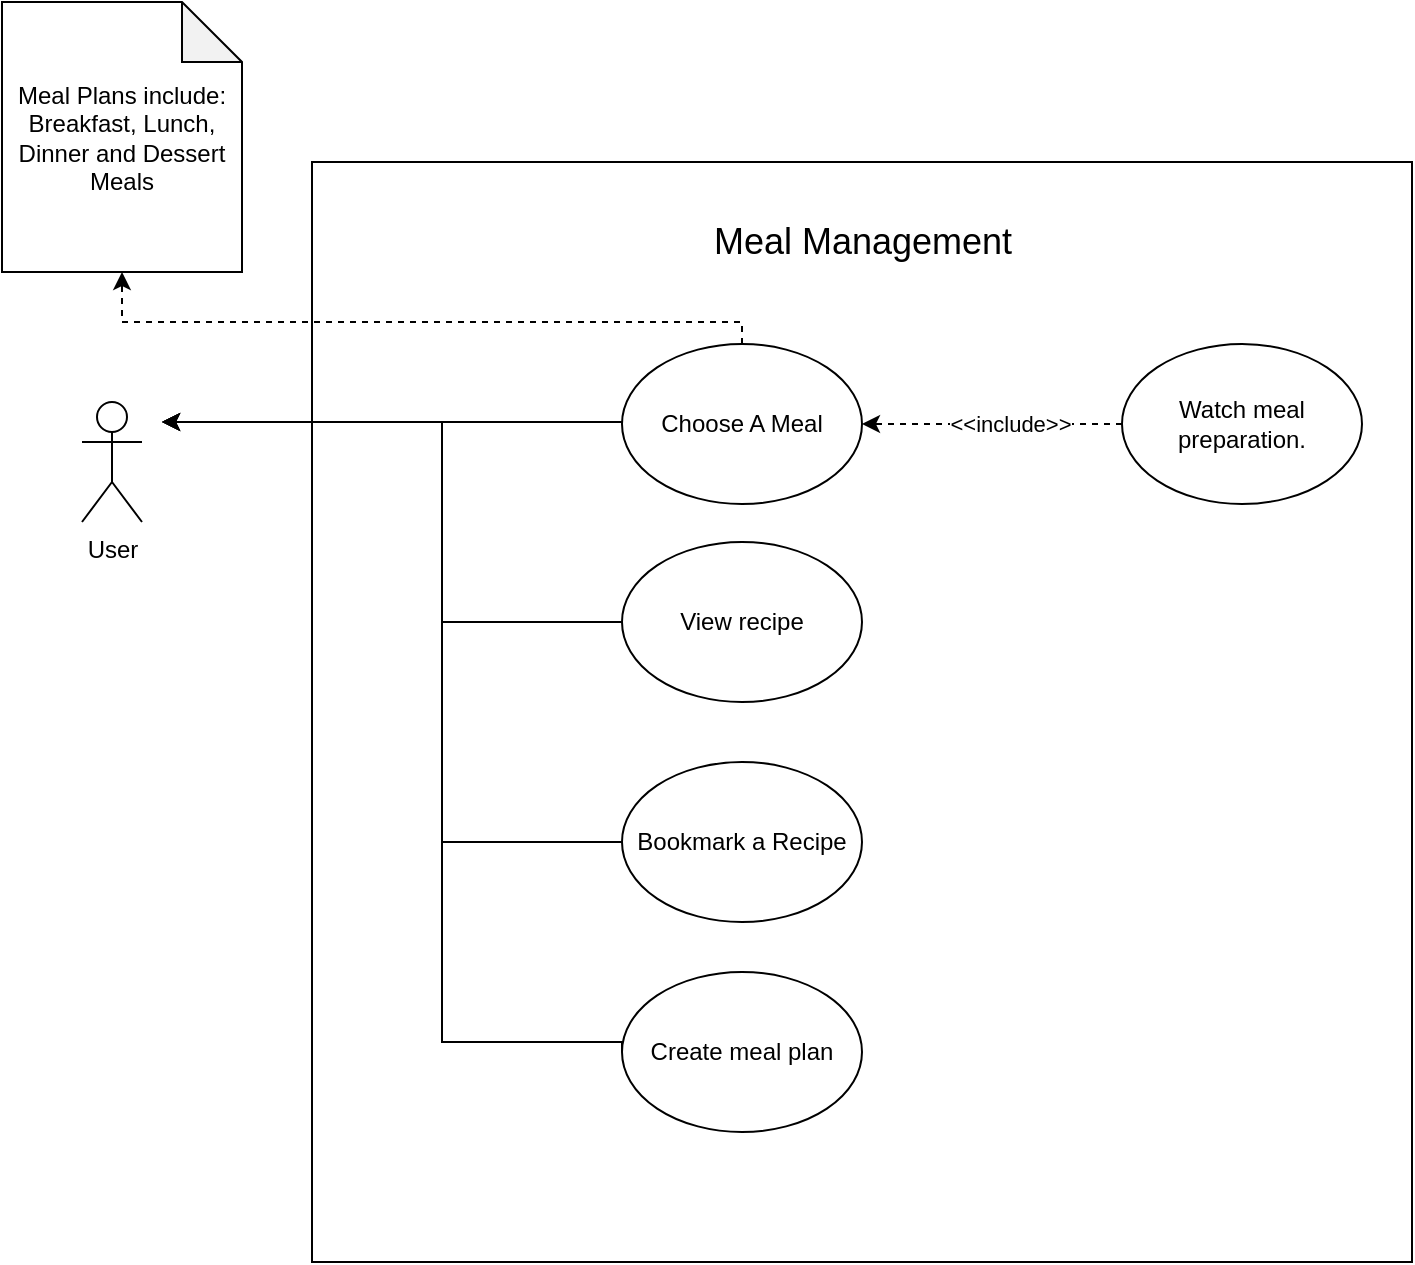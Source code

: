 <mxfile version="17.2.2" type="github">
  <diagram id="_0zbhSiaQcW8eoYGaH8a" name="Page-1">
    <mxGraphModel dx="755" dy="375" grid="1" gridSize="10" guides="1" tooltips="1" connect="1" arrows="1" fold="1" page="1" pageScale="1" pageWidth="827" pageHeight="1169" math="0" shadow="0">
      <root>
        <mxCell id="0" />
        <mxCell id="1" parent="0" />
        <mxCell id="kI7Ht498mfInv19REZDN-1" value="" style="whiteSpace=wrap;html=1;aspect=fixed;" vertex="1" parent="1">
          <mxGeometry x="195" y="100" width="550" height="550" as="geometry" />
        </mxCell>
        <mxCell id="kI7Ht498mfInv19REZDN-2" value="User" style="shape=umlActor;verticalLabelPosition=bottom;verticalAlign=top;html=1;outlineConnect=0;" vertex="1" parent="1">
          <mxGeometry x="80" y="220" width="30" height="60" as="geometry" />
        </mxCell>
        <mxCell id="kI7Ht498mfInv19REZDN-3" style="edgeStyle=orthogonalEdgeStyle;rounded=0;orthogonalLoop=1;jettySize=auto;html=1;exitX=0;exitY=0.5;exitDx=0;exitDy=0;" edge="1" parent="1">
          <mxGeometry relative="1" as="geometry">
            <mxPoint x="120" y="230" as="targetPoint" />
            <mxPoint x="420" y="230.0" as="sourcePoint" />
            <Array as="points">
              <mxPoint x="180" y="230" />
              <mxPoint x="180" y="230" />
            </Array>
          </mxGeometry>
        </mxCell>
        <mxCell id="kI7Ht498mfInv19REZDN-22" style="edgeStyle=orthogonalEdgeStyle;rounded=0;orthogonalLoop=1;jettySize=auto;html=1;exitX=0.5;exitY=0;exitDx=0;exitDy=0;entryX=0.5;entryY=1;entryDx=0;entryDy=0;entryPerimeter=0;dashed=1;" edge="1" parent="1" source="kI7Ht498mfInv19REZDN-4" target="kI7Ht498mfInv19REZDN-20">
          <mxGeometry relative="1" as="geometry">
            <Array as="points">
              <mxPoint x="410" y="180" />
              <mxPoint x="100" y="180" />
            </Array>
          </mxGeometry>
        </mxCell>
        <mxCell id="kI7Ht498mfInv19REZDN-4" value="Choose A Meal" style="ellipse;whiteSpace=wrap;html=1;" vertex="1" parent="1">
          <mxGeometry x="350" y="191" width="120" height="80" as="geometry" />
        </mxCell>
        <mxCell id="kI7Ht498mfInv19REZDN-5" value="&lt;font style=&quot;font-size: 18px&quot;&gt;Meal Management&lt;/font&gt;" style="text;html=1;strokeColor=none;fillColor=none;align=center;verticalAlign=middle;whiteSpace=wrap;rounded=0;" vertex="1" parent="1">
          <mxGeometry x="379.75" y="125" width="180.5" height="30" as="geometry" />
        </mxCell>
        <mxCell id="kI7Ht498mfInv19REZDN-6" style="edgeStyle=orthogonalEdgeStyle;rounded=0;orthogonalLoop=1;jettySize=auto;html=1;exitX=0;exitY=0.5;exitDx=0;exitDy=0;" edge="1" parent="1" source="kI7Ht498mfInv19REZDN-31">
          <mxGeometry relative="1" as="geometry">
            <mxPoint x="120" y="230" as="targetPoint" />
            <Array as="points">
              <mxPoint x="260" y="440" />
              <mxPoint x="260" y="230" />
            </Array>
            <mxPoint x="350" y="430" as="sourcePoint" />
          </mxGeometry>
        </mxCell>
        <mxCell id="kI7Ht498mfInv19REZDN-8" style="edgeStyle=orthogonalEdgeStyle;rounded=0;orthogonalLoop=1;jettySize=auto;html=1;exitX=0;exitY=0.5;exitDx=0;exitDy=0;" edge="1" parent="1">
          <mxGeometry relative="1" as="geometry">
            <mxPoint x="120" y="230" as="targetPoint" />
            <Array as="points">
              <mxPoint x="260" y="330" />
              <mxPoint x="260" y="230" />
            </Array>
            <mxPoint x="420" y="330" as="sourcePoint" />
          </mxGeometry>
        </mxCell>
        <mxCell id="kI7Ht498mfInv19REZDN-9" value="View recipe" style="ellipse;whiteSpace=wrap;html=1;" vertex="1" parent="1">
          <mxGeometry x="350" y="290" width="120" height="80" as="geometry" />
        </mxCell>
        <mxCell id="kI7Ht498mfInv19REZDN-17" style="edgeStyle=orthogonalEdgeStyle;rounded=0;orthogonalLoop=1;jettySize=auto;html=1;exitX=0;exitY=0.5;exitDx=0;exitDy=0;" edge="1" parent="1" source="kI7Ht498mfInv19REZDN-36">
          <mxGeometry relative="1" as="geometry">
            <mxPoint x="120" y="230" as="targetPoint" />
            <Array as="points">
              <mxPoint x="350" y="540" />
              <mxPoint x="260" y="540" />
              <mxPoint x="260" y="230" />
            </Array>
            <mxPoint x="420" y="544" as="sourcePoint" />
          </mxGeometry>
        </mxCell>
        <mxCell id="kI7Ht498mfInv19REZDN-20" value="Meal Plans include:&lt;br&gt;Breakfast, Lunch, Dinner and Dessert Meals" style="shape=note;whiteSpace=wrap;html=1;backgroundOutline=1;darkOpacity=0.05;" vertex="1" parent="1">
          <mxGeometry x="40" y="20" width="120" height="135" as="geometry" />
        </mxCell>
        <mxCell id="kI7Ht498mfInv19REZDN-26" style="edgeStyle=orthogonalEdgeStyle;rounded=0;orthogonalLoop=1;jettySize=auto;html=1;exitX=0;exitY=0.5;exitDx=0;exitDy=0;dashed=1;" edge="1" parent="1" source="kI7Ht498mfInv19REZDN-25" target="kI7Ht498mfInv19REZDN-4">
          <mxGeometry relative="1" as="geometry">
            <Array as="points">
              <mxPoint x="590" y="231" />
              <mxPoint x="590" y="231" />
            </Array>
          </mxGeometry>
        </mxCell>
        <mxCell id="kI7Ht498mfInv19REZDN-28" value="&amp;lt;&amp;lt;include&amp;gt;&amp;gt;" style="edgeLabel;html=1;align=center;verticalAlign=middle;resizable=0;points=[];" vertex="1" connectable="0" parent="kI7Ht498mfInv19REZDN-26">
          <mxGeometry x="-0.233" relative="1" as="geometry">
            <mxPoint x="-6" as="offset" />
          </mxGeometry>
        </mxCell>
        <mxCell id="kI7Ht498mfInv19REZDN-25" value="Watch meal preparation." style="ellipse;whiteSpace=wrap;html=1;" vertex="1" parent="1">
          <mxGeometry x="600" y="191" width="120" height="80" as="geometry" />
        </mxCell>
        <mxCell id="kI7Ht498mfInv19REZDN-31" value="Bookmark a Recipe" style="ellipse;whiteSpace=wrap;html=1;" vertex="1" parent="1">
          <mxGeometry x="350" y="400" width="120" height="80" as="geometry" />
        </mxCell>
        <mxCell id="kI7Ht498mfInv19REZDN-36" value="Create meal plan" style="ellipse;whiteSpace=wrap;html=1;" vertex="1" parent="1">
          <mxGeometry x="350" y="505" width="120" height="80" as="geometry" />
        </mxCell>
      </root>
    </mxGraphModel>
  </diagram>
</mxfile>
